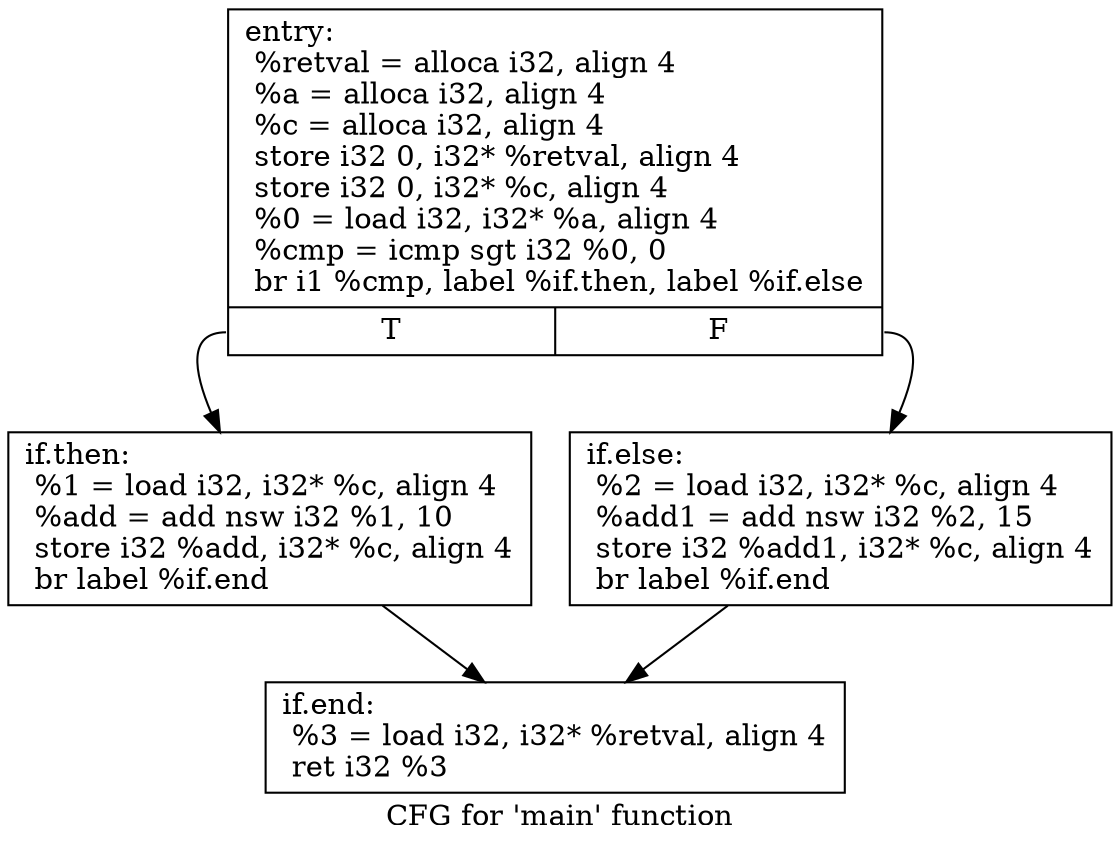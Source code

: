 digraph "CFG for 'main' function" {
	label="CFG for 'main' function";

	Node0x55d4acedf5f0 [shape=record,label="{entry:\l  %retval = alloca i32, align 4\l  %a = alloca i32, align 4\l  %c = alloca i32, align 4\l  store i32 0, i32* %retval, align 4\l  store i32 0, i32* %c, align 4\l  %0 = load i32, i32* %a, align 4\l  %cmp = icmp sgt i32 %0, 0\l  br i1 %cmp, label %if.then, label %if.else\l|{<s0>T|<s1>F}}"];
	Node0x55d4acedf5f0:s0 -> Node0x55d4acee0120;
	Node0x55d4acedf5f0:s1 -> Node0x55d4acee01f0;
	Node0x55d4acee0120 [shape=record,label="{if.then:                                          \l  %1 = load i32, i32* %c, align 4\l  %add = add nsw i32 %1, 10\l  store i32 %add, i32* %c, align 4\l  br label %if.end\l}"];
	Node0x55d4acee0120 -> Node0x55d4acee0400;
	Node0x55d4acee01f0 [shape=record,label="{if.else:                                          \l  %2 = load i32, i32* %c, align 4\l  %add1 = add nsw i32 %2, 15\l  store i32 %add1, i32* %c, align 4\l  br label %if.end\l}"];
	Node0x55d4acee01f0 -> Node0x55d4acee0400;
	Node0x55d4acee0400 [shape=record,label="{if.end:                                           \l  %3 = load i32, i32* %retval, align 4\l  ret i32 %3\l}"];
}
